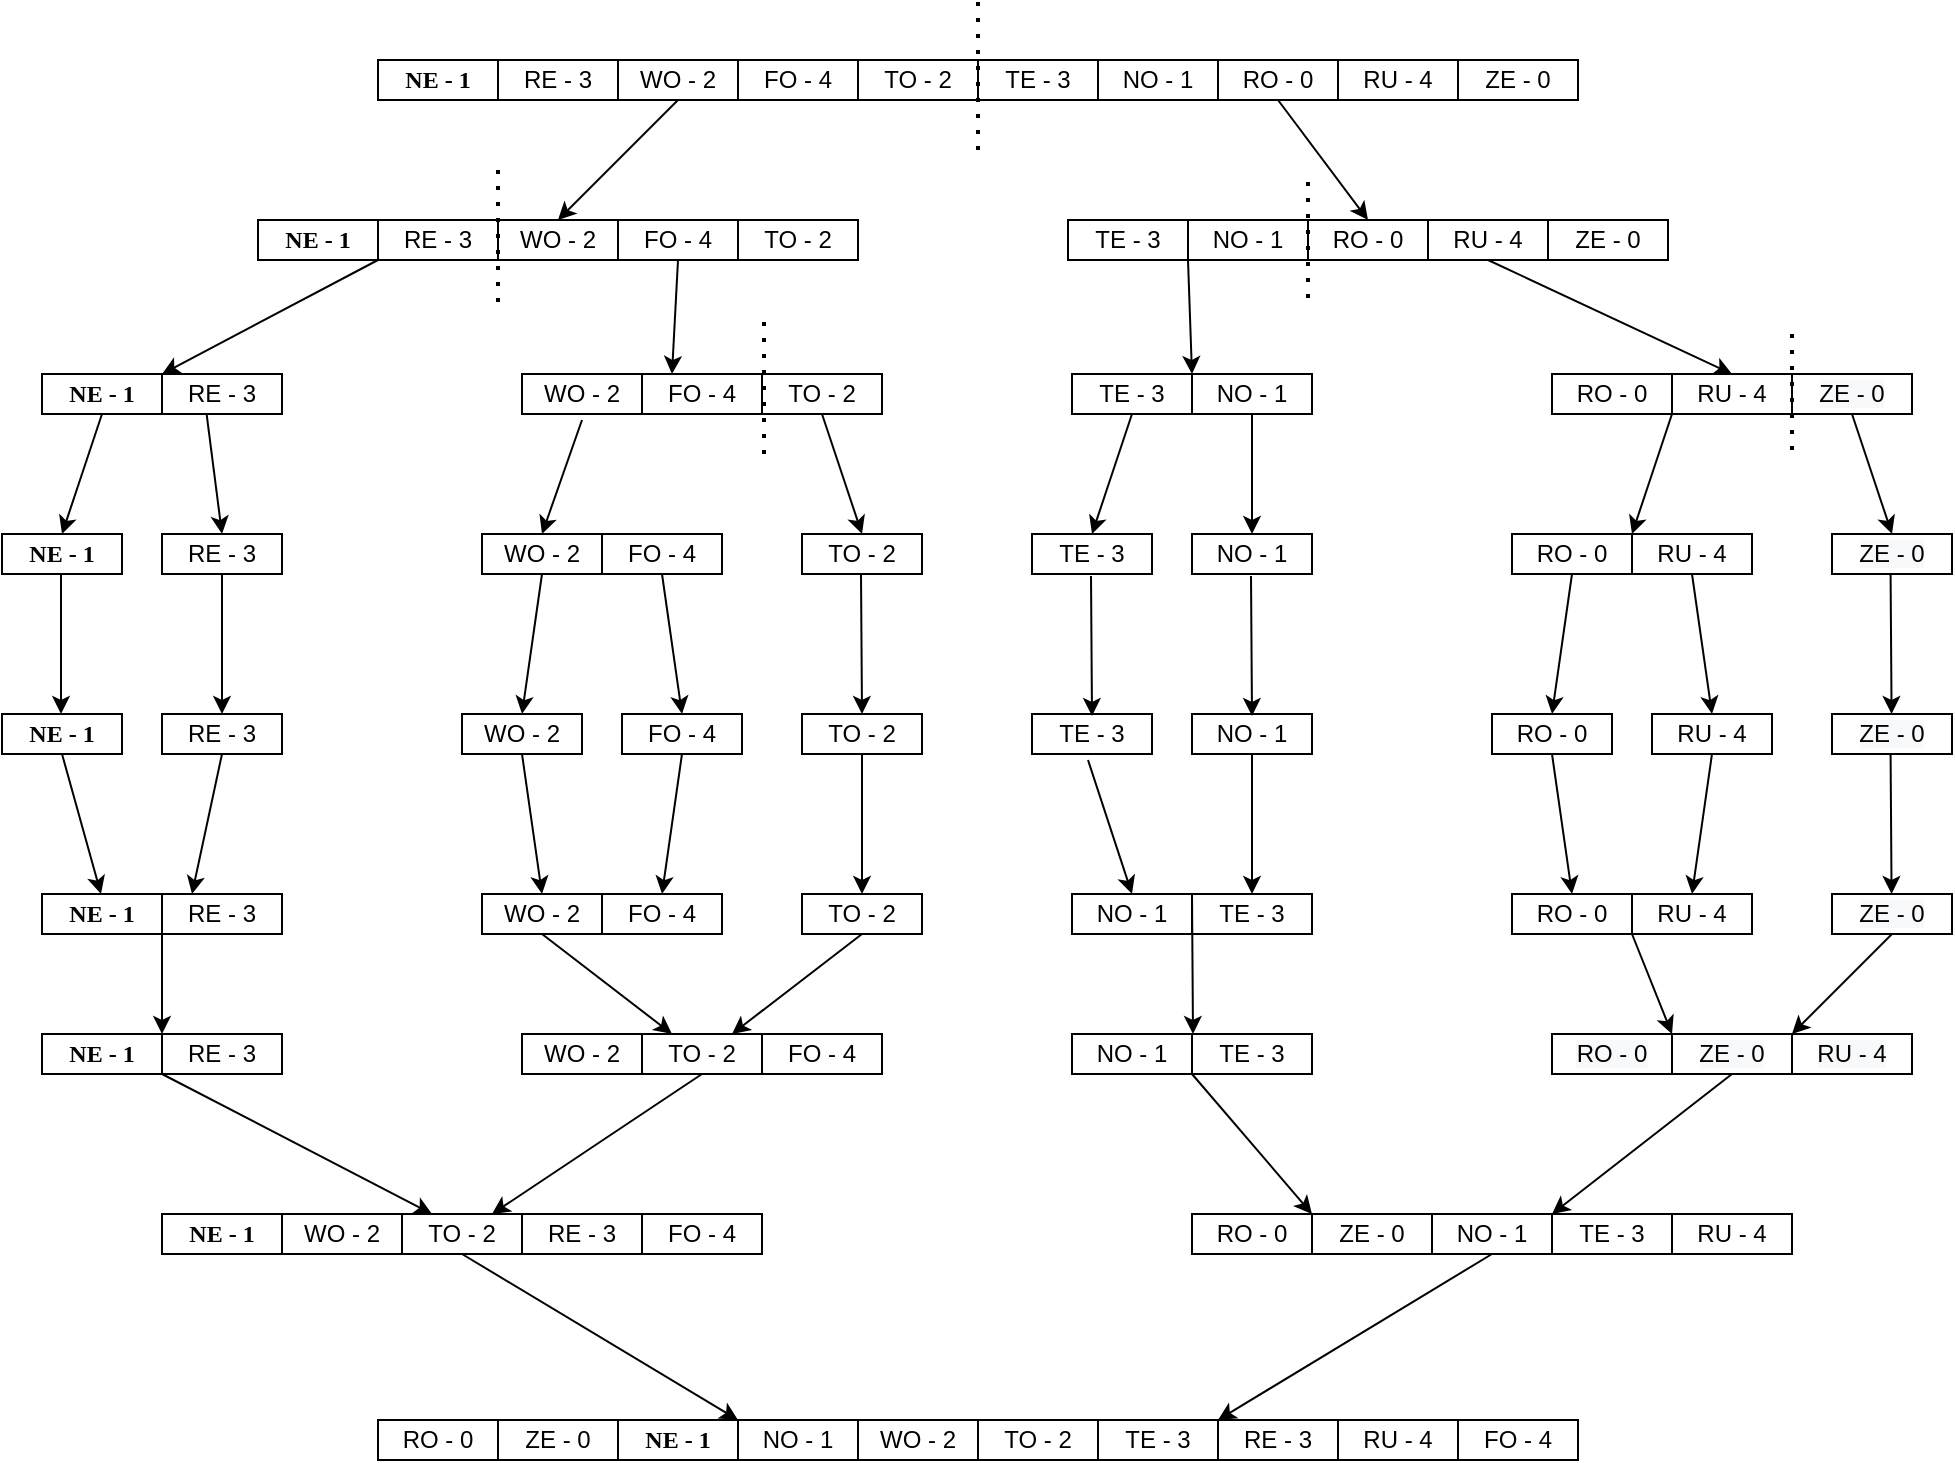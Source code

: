 <mxfile version="15.6.2" type="github">
  <diagram id="9npMrwIZEvCTG21rL2dB" name="Page-1">
    <mxGraphModel dx="1247" dy="2170" grid="1" gridSize="10" guides="1" tooltips="1" connect="1" arrows="1" fold="1" page="1" pageScale="1" pageWidth="1169" pageHeight="827" math="0" shadow="0">
      <root>
        <mxCell id="0" />
        <mxCell id="1" parent="0" />
        <mxCell id="jthS4XlL0CTIznY_nn8V-1" value="&lt;font face=&quot;Raleway&quot;&gt;&lt;b&gt;NE - 1&lt;/b&gt;&lt;/font&gt;" style="rounded=0;whiteSpace=wrap;html=1;" parent="1" vertex="1">
          <mxGeometry x="285" y="70" width="60" height="20" as="geometry" />
        </mxCell>
        <mxCell id="jthS4XlL0CTIznY_nn8V-20" value="RE - 3" style="rounded=0;whiteSpace=wrap;html=1;" parent="1" vertex="1">
          <mxGeometry x="345" y="70" width="60" height="20" as="geometry" />
        </mxCell>
        <mxCell id="jthS4XlL0CTIznY_nn8V-21" value="WO - 2" style="rounded=0;whiteSpace=wrap;html=1;" parent="1" vertex="1">
          <mxGeometry x="405" y="70" width="60" height="20" as="geometry" />
        </mxCell>
        <mxCell id="jthS4XlL0CTIznY_nn8V-22" value="FO - 4" style="rounded=0;whiteSpace=wrap;html=1;" parent="1" vertex="1">
          <mxGeometry x="465" y="70" width="60" height="20" as="geometry" />
        </mxCell>
        <mxCell id="jthS4XlL0CTIznY_nn8V-23" value="TO - 2" style="rounded=0;whiteSpace=wrap;html=1;" parent="1" vertex="1">
          <mxGeometry x="525" y="70" width="60" height="20" as="geometry" />
        </mxCell>
        <mxCell id="jthS4XlL0CTIznY_nn8V-24" value="TE - 3" style="rounded=0;whiteSpace=wrap;html=1;" parent="1" vertex="1">
          <mxGeometry x="585" y="70" width="60" height="20" as="geometry" />
        </mxCell>
        <mxCell id="jthS4XlL0CTIznY_nn8V-25" value="NO - 1" style="rounded=0;whiteSpace=wrap;html=1;" parent="1" vertex="1">
          <mxGeometry x="645" y="70" width="60" height="20" as="geometry" />
        </mxCell>
        <mxCell id="jthS4XlL0CTIznY_nn8V-26" value="RO - 0" style="rounded=0;whiteSpace=wrap;html=1;" parent="1" vertex="1">
          <mxGeometry x="705" y="70" width="60" height="20" as="geometry" />
        </mxCell>
        <mxCell id="jthS4XlL0CTIznY_nn8V-27" value="RU - 4" style="rounded=0;whiteSpace=wrap;html=1;" parent="1" vertex="1">
          <mxGeometry x="765" y="70" width="60" height="20" as="geometry" />
        </mxCell>
        <mxCell id="jthS4XlL0CTIznY_nn8V-28" value="ZE - 0" style="rounded=0;whiteSpace=wrap;html=1;" parent="1" vertex="1">
          <mxGeometry x="825" y="70" width="60" height="20" as="geometry" />
        </mxCell>
        <mxCell id="jthS4XlL0CTIznY_nn8V-32" value="&lt;b style=&quot;font-family: &amp;#34;raleway&amp;#34;&quot;&gt;NE - 1&lt;/b&gt;" style="rounded=0;whiteSpace=wrap;html=1;" parent="1" vertex="1">
          <mxGeometry x="225" y="150" width="60" height="20" as="geometry" />
        </mxCell>
        <mxCell id="jthS4XlL0CTIznY_nn8V-33" value="&lt;span&gt;RE - 3&lt;/span&gt;" style="rounded=0;whiteSpace=wrap;html=1;" parent="1" vertex="1">
          <mxGeometry x="285" y="150" width="60" height="20" as="geometry" />
        </mxCell>
        <mxCell id="jthS4XlL0CTIznY_nn8V-34" value="&lt;span&gt;WO - 2&lt;/span&gt;" style="rounded=0;whiteSpace=wrap;html=1;" parent="1" vertex="1">
          <mxGeometry x="345" y="150" width="60" height="20" as="geometry" />
        </mxCell>
        <mxCell id="jthS4XlL0CTIznY_nn8V-35" value="&lt;span&gt;FO - 4&lt;/span&gt;" style="rounded=0;whiteSpace=wrap;html=1;" parent="1" vertex="1">
          <mxGeometry x="405" y="150" width="60" height="20" as="geometry" />
        </mxCell>
        <mxCell id="jthS4XlL0CTIznY_nn8V-38" value="&lt;span&gt;TO - 2&lt;/span&gt;" style="rounded=0;whiteSpace=wrap;html=1;" parent="1" vertex="1">
          <mxGeometry x="465" y="150" width="60" height="20" as="geometry" />
        </mxCell>
        <mxCell id="jthS4XlL0CTIznY_nn8V-39" value="&lt;span&gt;TE - 3&lt;/span&gt;" style="rounded=0;whiteSpace=wrap;html=1;" parent="1" vertex="1">
          <mxGeometry x="630" y="150" width="60" height="20" as="geometry" />
        </mxCell>
        <mxCell id="jthS4XlL0CTIznY_nn8V-40" value="&lt;span&gt;NO - 1&lt;/span&gt;" style="rounded=0;whiteSpace=wrap;html=1;" parent="1" vertex="1">
          <mxGeometry x="690" y="150" width="60" height="20" as="geometry" />
        </mxCell>
        <mxCell id="jthS4XlL0CTIznY_nn8V-41" value="&lt;span&gt;RO - 0&lt;/span&gt;" style="rounded=0;whiteSpace=wrap;html=1;" parent="1" vertex="1">
          <mxGeometry x="750" y="150" width="60" height="20" as="geometry" />
        </mxCell>
        <mxCell id="jthS4XlL0CTIznY_nn8V-42" value="&lt;span&gt;RU - 4&lt;/span&gt;" style="rounded=0;whiteSpace=wrap;html=1;" parent="1" vertex="1">
          <mxGeometry x="810" y="150" width="60" height="20" as="geometry" />
        </mxCell>
        <mxCell id="jthS4XlL0CTIznY_nn8V-43" value="&lt;span&gt;ZE - 0&lt;/span&gt;" style="rounded=0;whiteSpace=wrap;html=1;" parent="1" vertex="1">
          <mxGeometry x="870" y="150" width="60" height="20" as="geometry" />
        </mxCell>
        <mxCell id="jthS4XlL0CTIznY_nn8V-44" value="&lt;b style=&quot;font-family: &amp;#34;raleway&amp;#34;&quot;&gt;NE - 1&lt;/b&gt;" style="rounded=0;whiteSpace=wrap;html=1;" parent="1" vertex="1">
          <mxGeometry x="117" y="227" width="60" height="20" as="geometry" />
        </mxCell>
        <mxCell id="jthS4XlL0CTIznY_nn8V-45" value="&lt;span&gt;RE - 3&lt;/span&gt;" style="rounded=0;whiteSpace=wrap;html=1;" parent="1" vertex="1">
          <mxGeometry x="177" y="227" width="60" height="20" as="geometry" />
        </mxCell>
        <mxCell id="jthS4XlL0CTIznY_nn8V-46" value="&lt;span&gt;WO - 2&lt;/span&gt;" style="rounded=0;whiteSpace=wrap;html=1;" parent="1" vertex="1">
          <mxGeometry x="357" y="227" width="60" height="20" as="geometry" />
        </mxCell>
        <mxCell id="jthS4XlL0CTIznY_nn8V-47" value="&lt;span&gt;FO - 4&lt;/span&gt;" style="rounded=0;whiteSpace=wrap;html=1;" parent="1" vertex="1">
          <mxGeometry x="417" y="227" width="60" height="20" as="geometry" />
        </mxCell>
        <mxCell id="jthS4XlL0CTIznY_nn8V-48" value="&lt;span&gt;TO - 2&lt;/span&gt;" style="rounded=0;whiteSpace=wrap;html=1;" parent="1" vertex="1">
          <mxGeometry x="477" y="227" width="60" height="20" as="geometry" />
        </mxCell>
        <mxCell id="jthS4XlL0CTIznY_nn8V-49" value="&lt;b style=&quot;font-family: &amp;#34;raleway&amp;#34;&quot;&gt;NE - 1&lt;/b&gt;" style="rounded=0;whiteSpace=wrap;html=1;" parent="1" vertex="1">
          <mxGeometry x="97" y="307" width="60" height="20" as="geometry" />
        </mxCell>
        <mxCell id="jthS4XlL0CTIznY_nn8V-50" value="&lt;span&gt;RE - 3&lt;/span&gt;" style="rounded=0;whiteSpace=wrap;html=1;" parent="1" vertex="1">
          <mxGeometry x="177" y="307" width="60" height="20" as="geometry" />
        </mxCell>
        <mxCell id="jthS4XlL0CTIznY_nn8V-51" value="&lt;span&gt;WO - 2&lt;/span&gt;" style="rounded=0;whiteSpace=wrap;html=1;" parent="1" vertex="1">
          <mxGeometry x="337" y="307" width="60" height="20" as="geometry" />
        </mxCell>
        <mxCell id="jthS4XlL0CTIznY_nn8V-52" value="&lt;span&gt;FO - 4&lt;/span&gt;" style="rounded=0;whiteSpace=wrap;html=1;" parent="1" vertex="1">
          <mxGeometry x="397" y="307" width="60" height="20" as="geometry" />
        </mxCell>
        <mxCell id="jthS4XlL0CTIznY_nn8V-53" value="&lt;span&gt;TO - 2&lt;/span&gt;" style="rounded=0;whiteSpace=wrap;html=1;" parent="1" vertex="1">
          <mxGeometry x="497" y="307" width="60" height="20" as="geometry" />
        </mxCell>
        <mxCell id="jthS4XlL0CTIznY_nn8V-56" value="&lt;b style=&quot;font-family: &amp;#34;raleway&amp;#34;&quot;&gt;NE - 1&lt;/b&gt;" style="rounded=0;whiteSpace=wrap;html=1;" parent="1" vertex="1">
          <mxGeometry x="97" y="397" width="60" height="20" as="geometry" />
        </mxCell>
        <mxCell id="jthS4XlL0CTIznY_nn8V-57" value="&lt;span&gt;RE - 3&lt;/span&gt;" style="rounded=0;whiteSpace=wrap;html=1;" parent="1" vertex="1">
          <mxGeometry x="177" y="397" width="60" height="20" as="geometry" />
        </mxCell>
        <mxCell id="jthS4XlL0CTIznY_nn8V-58" value="&lt;span&gt;WO - 2&lt;/span&gt;" style="rounded=0;whiteSpace=wrap;html=1;" parent="1" vertex="1">
          <mxGeometry x="327" y="397" width="60" height="20" as="geometry" />
        </mxCell>
        <mxCell id="jthS4XlL0CTIznY_nn8V-59" value="&lt;span&gt;FO - 4&lt;/span&gt;" style="rounded=0;whiteSpace=wrap;html=1;" parent="1" vertex="1">
          <mxGeometry x="407" y="397" width="60" height="20" as="geometry" />
        </mxCell>
        <mxCell id="jthS4XlL0CTIznY_nn8V-60" value="&lt;b style=&quot;font-family: &amp;#34;raleway&amp;#34;&quot;&gt;NE - 1&lt;/b&gt;" style="rounded=0;whiteSpace=wrap;html=1;" parent="1" vertex="1">
          <mxGeometry x="117" y="487" width="60" height="20" as="geometry" />
        </mxCell>
        <mxCell id="jthS4XlL0CTIznY_nn8V-61" value="&lt;span&gt;RE - 3&lt;/span&gt;" style="rounded=0;whiteSpace=wrap;html=1;" parent="1" vertex="1">
          <mxGeometry x="177" y="487" width="60" height="20" as="geometry" />
        </mxCell>
        <mxCell id="jthS4XlL0CTIznY_nn8V-62" value="&lt;span&gt;WO - 2&lt;/span&gt;" style="rounded=0;whiteSpace=wrap;html=1;" parent="1" vertex="1">
          <mxGeometry x="337" y="487" width="60" height="20" as="geometry" />
        </mxCell>
        <mxCell id="jthS4XlL0CTIznY_nn8V-63" value="&lt;span&gt;FO - 4&lt;/span&gt;" style="rounded=0;whiteSpace=wrap;html=1;" parent="1" vertex="1">
          <mxGeometry x="397" y="487" width="60" height="20" as="geometry" />
        </mxCell>
        <mxCell id="jthS4XlL0CTIznY_nn8V-64" value="&lt;span&gt;TO - 2&lt;/span&gt;" style="rounded=0;whiteSpace=wrap;html=1;" parent="1" vertex="1">
          <mxGeometry x="497" y="397" width="60" height="20" as="geometry" />
        </mxCell>
        <mxCell id="jthS4XlL0CTIznY_nn8V-65" value="&lt;span&gt;TO - 2&lt;/span&gt;" style="rounded=0;whiteSpace=wrap;html=1;" parent="1" vertex="1">
          <mxGeometry x="497" y="487" width="60" height="20" as="geometry" />
        </mxCell>
        <mxCell id="jthS4XlL0CTIznY_nn8V-66" value="&lt;span&gt;WO - 2&lt;/span&gt;" style="rounded=0;whiteSpace=wrap;html=1;" parent="1" vertex="1">
          <mxGeometry x="357" y="557" width="60" height="20" as="geometry" />
        </mxCell>
        <mxCell id="jthS4XlL0CTIznY_nn8V-67" value="&lt;span&gt;TO - 2&lt;/span&gt;" style="rounded=0;whiteSpace=wrap;html=1;" parent="1" vertex="1">
          <mxGeometry x="417" y="557" width="60" height="20" as="geometry" />
        </mxCell>
        <mxCell id="jthS4XlL0CTIznY_nn8V-68" value="&lt;span&gt;FO - 4&lt;/span&gt;" style="rounded=0;whiteSpace=wrap;html=1;" parent="1" vertex="1">
          <mxGeometry x="477" y="557" width="60" height="20" as="geometry" />
        </mxCell>
        <mxCell id="jthS4XlL0CTIznY_nn8V-69" value="&lt;b style=&quot;font-family: &amp;#34;raleway&amp;#34;&quot;&gt;NE - 1&lt;/b&gt;" style="rounded=0;whiteSpace=wrap;html=1;" parent="1" vertex="1">
          <mxGeometry x="117" y="557" width="60" height="20" as="geometry" />
        </mxCell>
        <mxCell id="jthS4XlL0CTIznY_nn8V-70" value="&lt;span&gt;RE - 3&lt;/span&gt;" style="rounded=0;whiteSpace=wrap;html=1;" parent="1" vertex="1">
          <mxGeometry x="177" y="557" width="60" height="20" as="geometry" />
        </mxCell>
        <mxCell id="jthS4XlL0CTIznY_nn8V-71" value="&lt;b style=&quot;font-family: &amp;#34;raleway&amp;#34;&quot;&gt;NE - 1&lt;/b&gt;" style="rounded=0;whiteSpace=wrap;html=1;" parent="1" vertex="1">
          <mxGeometry x="177" y="647" width="60" height="20" as="geometry" />
        </mxCell>
        <mxCell id="jthS4XlL0CTIznY_nn8V-72" value="&lt;span&gt;WO - 2&lt;/span&gt;" style="rounded=0;whiteSpace=wrap;html=1;" parent="1" vertex="1">
          <mxGeometry x="237" y="647" width="60" height="20" as="geometry" />
        </mxCell>
        <mxCell id="jthS4XlL0CTIznY_nn8V-73" value="&lt;span&gt;TO - 2&lt;/span&gt;" style="rounded=0;whiteSpace=wrap;html=1;" parent="1" vertex="1">
          <mxGeometry x="297" y="647" width="60" height="20" as="geometry" />
        </mxCell>
        <mxCell id="jthS4XlL0CTIznY_nn8V-74" value="&lt;span&gt;RE - 3&lt;/span&gt;" style="rounded=0;whiteSpace=wrap;html=1;" parent="1" vertex="1">
          <mxGeometry x="357" y="647" width="60" height="20" as="geometry" />
        </mxCell>
        <mxCell id="jthS4XlL0CTIznY_nn8V-75" value="&lt;span&gt;FO - 4&lt;/span&gt;" style="rounded=0;whiteSpace=wrap;html=1;" parent="1" vertex="1">
          <mxGeometry x="417" y="647" width="60" height="20" as="geometry" />
        </mxCell>
        <mxCell id="jthS4XlL0CTIznY_nn8V-101" value="&lt;span style=&quot;font-family: &amp;#34;helvetica&amp;#34;&quot;&gt;RO - 0&lt;/span&gt;" style="rounded=0;whiteSpace=wrap;html=1;" parent="1" vertex="1">
          <mxGeometry x="285" y="750" width="60" height="20" as="geometry" />
        </mxCell>
        <mxCell id="jthS4XlL0CTIznY_nn8V-102" value="&lt;span style=&quot;font-family: &amp;#34;helvetica&amp;#34;&quot;&gt;ZE - 0&lt;/span&gt;" style="rounded=0;whiteSpace=wrap;html=1;" parent="1" vertex="1">
          <mxGeometry x="345" y="750" width="60" height="20" as="geometry" />
        </mxCell>
        <mxCell id="jthS4XlL0CTIznY_nn8V-103" value="&lt;b style=&quot;font-family: &amp;#34;raleway&amp;#34;&quot;&gt;NE - 1&lt;/b&gt;" style="rounded=0;whiteSpace=wrap;html=1;" parent="1" vertex="1">
          <mxGeometry x="405" y="750" width="60" height="20" as="geometry" />
        </mxCell>
        <mxCell id="jthS4XlL0CTIznY_nn8V-104" value="&lt;span&gt;NO - 1&lt;/span&gt;" style="rounded=0;whiteSpace=wrap;html=1;" parent="1" vertex="1">
          <mxGeometry x="465" y="750" width="60" height="20" as="geometry" />
        </mxCell>
        <mxCell id="jthS4XlL0CTIznY_nn8V-105" value="&lt;span&gt;WO - 2&lt;/span&gt;" style="rounded=0;whiteSpace=wrap;html=1;" parent="1" vertex="1">
          <mxGeometry x="525" y="750" width="60" height="20" as="geometry" />
        </mxCell>
        <mxCell id="jthS4XlL0CTIznY_nn8V-106" value="&lt;span&gt;TO - 2&lt;/span&gt;" style="rounded=0;whiteSpace=wrap;html=1;" parent="1" vertex="1">
          <mxGeometry x="585" y="750" width="60" height="20" as="geometry" />
        </mxCell>
        <mxCell id="jthS4XlL0CTIznY_nn8V-107" value="&lt;span&gt;TE - 3&lt;/span&gt;" style="rounded=0;whiteSpace=wrap;html=1;" parent="1" vertex="1">
          <mxGeometry x="645" y="750" width="60" height="20" as="geometry" />
        </mxCell>
        <mxCell id="jthS4XlL0CTIznY_nn8V-108" value="&lt;span&gt;RE - 3&lt;/span&gt;" style="rounded=0;whiteSpace=wrap;html=1;" parent="1" vertex="1">
          <mxGeometry x="705" y="750" width="60" height="20" as="geometry" />
        </mxCell>
        <mxCell id="jthS4XlL0CTIznY_nn8V-109" value="&lt;span style=&quot;font-family: &amp;#34;helvetica&amp;#34;&quot;&gt;RU - 4&lt;/span&gt;" style="rounded=0;whiteSpace=wrap;html=1;" parent="1" vertex="1">
          <mxGeometry x="765" y="750" width="60" height="20" as="geometry" />
        </mxCell>
        <mxCell id="jthS4XlL0CTIznY_nn8V-110" value="&lt;span&gt;FO - 4&lt;/span&gt;" style="rounded=0;whiteSpace=wrap;html=1;" parent="1" vertex="1">
          <mxGeometry x="825" y="750" width="60" height="20" as="geometry" />
        </mxCell>
        <mxCell id="jthS4XlL0CTIznY_nn8V-121" value="&lt;span&gt;TE - 3&lt;/span&gt;" style="rounded=0;whiteSpace=wrap;html=1;" parent="1" vertex="1">
          <mxGeometry x="632" y="227" width="60" height="20" as="geometry" />
        </mxCell>
        <mxCell id="jthS4XlL0CTIznY_nn8V-122" value="&lt;span&gt;NO - 1&lt;/span&gt;" style="rounded=0;whiteSpace=wrap;html=1;" parent="1" vertex="1">
          <mxGeometry x="692" y="227" width="60" height="20" as="geometry" />
        </mxCell>
        <mxCell id="jthS4XlL0CTIznY_nn8V-123" value="&lt;span&gt;RO - 0&lt;/span&gt;" style="rounded=0;whiteSpace=wrap;html=1;" parent="1" vertex="1">
          <mxGeometry x="872" y="227" width="60" height="20" as="geometry" />
        </mxCell>
        <mxCell id="jthS4XlL0CTIznY_nn8V-124" value="&lt;span&gt;RU - 4&lt;/span&gt;" style="rounded=0;whiteSpace=wrap;html=1;" parent="1" vertex="1">
          <mxGeometry x="932" y="227" width="60" height="20" as="geometry" />
        </mxCell>
        <mxCell id="jthS4XlL0CTIznY_nn8V-125" value="&#xa;&#xa;&lt;span style=&quot;color: rgb(0, 0, 0); font-family: helvetica; font-size: 12px; font-style: normal; font-weight: 400; letter-spacing: normal; text-align: center; text-indent: 0px; text-transform: none; word-spacing: 0px; background-color: rgb(248, 249, 250); display: inline; float: none;&quot;&gt;ZE - 0&lt;/span&gt;&#xa;&#xa;" style="rounded=0;whiteSpace=wrap;html=1;" parent="1" vertex="1">
          <mxGeometry x="992" y="227" width="60" height="20" as="geometry" />
        </mxCell>
        <mxCell id="jthS4XlL0CTIznY_nn8V-126" value="&lt;span&gt;TE - 3&lt;/span&gt;" style="rounded=0;whiteSpace=wrap;html=1;" parent="1" vertex="1">
          <mxGeometry x="612" y="307" width="60" height="20" as="geometry" />
        </mxCell>
        <mxCell id="jthS4XlL0CTIznY_nn8V-127" value="&lt;span&gt;NO - 1&lt;/span&gt;" style="rounded=0;whiteSpace=wrap;html=1;" parent="1" vertex="1">
          <mxGeometry x="692" y="307" width="60" height="20" as="geometry" />
        </mxCell>
        <mxCell id="jthS4XlL0CTIznY_nn8V-128" value="&lt;span&gt;RO - 0&lt;/span&gt;" style="rounded=0;whiteSpace=wrap;html=1;" parent="1" vertex="1">
          <mxGeometry x="852" y="307" width="60" height="20" as="geometry" />
        </mxCell>
        <mxCell id="jthS4XlL0CTIznY_nn8V-129" value="&lt;span&gt;RU - 4&lt;/span&gt;" style="rounded=0;whiteSpace=wrap;html=1;" parent="1" vertex="1">
          <mxGeometry x="912" y="307" width="60" height="20" as="geometry" />
        </mxCell>
        <mxCell id="jthS4XlL0CTIznY_nn8V-130" value="&#xa;&#xa;&lt;span style=&quot;color: rgb(0, 0, 0); font-family: helvetica; font-size: 12px; font-style: normal; font-weight: 400; letter-spacing: normal; text-align: center; text-indent: 0px; text-transform: none; word-spacing: 0px; background-color: rgb(248, 249, 250); display: inline; float: none;&quot;&gt;ZE - 0&lt;/span&gt;&#xa;&#xa;" style="rounded=0;whiteSpace=wrap;html=1;" parent="1" vertex="1">
          <mxGeometry x="1012" y="307" width="60" height="20" as="geometry" />
        </mxCell>
        <mxCell id="jthS4XlL0CTIznY_nn8V-131" value="&lt;span&gt;TE - 3&lt;/span&gt;" style="rounded=0;whiteSpace=wrap;html=1;" parent="1" vertex="1">
          <mxGeometry x="612" y="397" width="60" height="20" as="geometry" />
        </mxCell>
        <mxCell id="jthS4XlL0CTIznY_nn8V-132" value="&lt;span&gt;NO - 1&lt;/span&gt;" style="rounded=0;whiteSpace=wrap;html=1;" parent="1" vertex="1">
          <mxGeometry x="692" y="397" width="60" height="20" as="geometry" />
        </mxCell>
        <mxCell id="jthS4XlL0CTIznY_nn8V-133" value="&lt;span&gt;RO - 0&lt;/span&gt;" style="rounded=0;whiteSpace=wrap;html=1;" parent="1" vertex="1">
          <mxGeometry x="842" y="397" width="60" height="20" as="geometry" />
        </mxCell>
        <mxCell id="jthS4XlL0CTIznY_nn8V-134" value="&lt;span&gt;RU - 4&lt;/span&gt;" style="rounded=0;whiteSpace=wrap;html=1;" parent="1" vertex="1">
          <mxGeometry x="922" y="397" width="60" height="20" as="geometry" />
        </mxCell>
        <mxCell id="jthS4XlL0CTIznY_nn8V-135" value="&lt;span&gt;NO - 1&lt;/span&gt;" style="rounded=0;whiteSpace=wrap;html=1;" parent="1" vertex="1">
          <mxGeometry x="632" y="487" width="60" height="20" as="geometry" />
        </mxCell>
        <mxCell id="jthS4XlL0CTIznY_nn8V-136" value="&lt;span&gt;TE - 3&lt;/span&gt;" style="rounded=0;whiteSpace=wrap;html=1;" parent="1" vertex="1">
          <mxGeometry x="692" y="487" width="60" height="20" as="geometry" />
        </mxCell>
        <mxCell id="jthS4XlL0CTIznY_nn8V-137" value="&lt;span&gt;RO - 0&lt;/span&gt;" style="rounded=0;whiteSpace=wrap;html=1;" parent="1" vertex="1">
          <mxGeometry x="852" y="487" width="60" height="20" as="geometry" />
        </mxCell>
        <mxCell id="jthS4XlL0CTIznY_nn8V-138" value="&lt;span&gt;RU - 4&lt;/span&gt;" style="rounded=0;whiteSpace=wrap;html=1;" parent="1" vertex="1">
          <mxGeometry x="912" y="487" width="60" height="20" as="geometry" />
        </mxCell>
        <mxCell id="jthS4XlL0CTIznY_nn8V-139" value="&#xa;&#xa;&lt;span style=&quot;color: rgb(0, 0, 0); font-family: helvetica; font-size: 12px; font-style: normal; font-weight: 400; letter-spacing: normal; text-align: center; text-indent: 0px; text-transform: none; word-spacing: 0px; background-color: rgb(248, 249, 250); display: inline; float: none;&quot;&gt;ZE - 0&lt;/span&gt;&#xa;&#xa;" style="rounded=0;whiteSpace=wrap;html=1;" parent="1" vertex="1">
          <mxGeometry x="1012" y="397" width="60" height="20" as="geometry" />
        </mxCell>
        <mxCell id="jthS4XlL0CTIznY_nn8V-140" value="&#xa;&#xa;&lt;span style=&quot;color: rgb(0, 0, 0); font-family: helvetica; font-size: 12px; font-style: normal; font-weight: 400; letter-spacing: normal; text-align: center; text-indent: 0px; text-transform: none; word-spacing: 0px; background-color: rgb(248, 249, 250); display: inline; float: none;&quot;&gt;ZE - 0&lt;/span&gt;&#xa;&#xa;" style="rounded=0;whiteSpace=wrap;html=1;" parent="1" vertex="1">
          <mxGeometry x="1012" y="487" width="60" height="20" as="geometry" />
        </mxCell>
        <mxCell id="jthS4XlL0CTIznY_nn8V-141" value="&#xa;&#xa;&lt;span style=&quot;color: rgb(0, 0, 0); font-family: helvetica; font-size: 12px; font-style: normal; font-weight: 400; letter-spacing: normal; text-align: center; text-indent: 0px; text-transform: none; word-spacing: 0px; background-color: rgb(248, 249, 250); display: inline; float: none;&quot;&gt;RO - 0&lt;/span&gt;&#xa;&#xa;" style="rounded=0;whiteSpace=wrap;html=1;" parent="1" vertex="1">
          <mxGeometry x="872" y="557" width="60" height="20" as="geometry" />
        </mxCell>
        <mxCell id="jthS4XlL0CTIznY_nn8V-142" value="&#xa;&#xa;&lt;span style=&quot;color: rgb(0, 0, 0); font-family: helvetica; font-size: 12px; font-style: normal; font-weight: 400; letter-spacing: normal; text-align: center; text-indent: 0px; text-transform: none; word-spacing: 0px; background-color: rgb(248, 249, 250); display: inline; float: none;&quot;&gt;ZE - 0&lt;/span&gt;&#xa;&#xa;" style="rounded=0;whiteSpace=wrap;html=1;" parent="1" vertex="1">
          <mxGeometry x="932" y="557" width="60" height="20" as="geometry" />
        </mxCell>
        <mxCell id="jthS4XlL0CTIznY_nn8V-143" value="&#xa;&#xa;&lt;span style=&quot;color: rgb(0, 0, 0); font-family: helvetica; font-size: 12px; font-style: normal; font-weight: 400; letter-spacing: normal; text-align: center; text-indent: 0px; text-transform: none; word-spacing: 0px; background-color: rgb(248, 249, 250); display: inline; float: none;&quot;&gt;RU - 4&lt;/span&gt;&#xa;&#xa;" style="rounded=0;whiteSpace=wrap;html=1;" parent="1" vertex="1">
          <mxGeometry x="992" y="557" width="60" height="20" as="geometry" />
        </mxCell>
        <mxCell id="jthS4XlL0CTIznY_nn8V-144" value="&lt;span&gt;NO - 1&lt;/span&gt;" style="rounded=0;whiteSpace=wrap;html=1;" parent="1" vertex="1">
          <mxGeometry x="632" y="557" width="60" height="20" as="geometry" />
        </mxCell>
        <mxCell id="jthS4XlL0CTIznY_nn8V-145" value="&lt;span&gt;TE - 3&lt;/span&gt;" style="rounded=0;whiteSpace=wrap;html=1;" parent="1" vertex="1">
          <mxGeometry x="692" y="557" width="60" height="20" as="geometry" />
        </mxCell>
        <mxCell id="jthS4XlL0CTIznY_nn8V-146" value="&lt;span style=&quot;font-family: &amp;#34;helvetica&amp;#34;&quot;&gt;RO - 0&lt;/span&gt;" style="rounded=0;whiteSpace=wrap;html=1;" parent="1" vertex="1">
          <mxGeometry x="692" y="647" width="60" height="20" as="geometry" />
        </mxCell>
        <mxCell id="jthS4XlL0CTIznY_nn8V-147" value="&lt;span style=&quot;font-family: &amp;#34;helvetica&amp;#34;&quot;&gt;ZE - 0&lt;/span&gt;" style="rounded=0;whiteSpace=wrap;html=1;" parent="1" vertex="1">
          <mxGeometry x="752" y="647" width="60" height="20" as="geometry" />
        </mxCell>
        <mxCell id="jthS4XlL0CTIznY_nn8V-148" value="&lt;span&gt;NO - 1&lt;/span&gt;" style="rounded=0;whiteSpace=wrap;html=1;" parent="1" vertex="1">
          <mxGeometry x="812" y="647" width="60" height="20" as="geometry" />
        </mxCell>
        <mxCell id="jthS4XlL0CTIznY_nn8V-149" value="&lt;span&gt;TE - 3&lt;/span&gt;" style="rounded=0;whiteSpace=wrap;html=1;" parent="1" vertex="1">
          <mxGeometry x="872" y="647" width="60" height="20" as="geometry" />
        </mxCell>
        <mxCell id="jthS4XlL0CTIznY_nn8V-150" value="&lt;span style=&quot;font-family: &amp;#34;helvetica&amp;#34;&quot;&gt;RU - 4&lt;/span&gt;" style="rounded=0;whiteSpace=wrap;html=1;" parent="1" vertex="1">
          <mxGeometry x="932" y="647" width="60" height="20" as="geometry" />
        </mxCell>
        <mxCell id="jthS4XlL0CTIznY_nn8V-153" value="" style="endArrow=classic;html=1;exitX=0.5;exitY=1;exitDx=0;exitDy=0;entryX=0.5;entryY=0;entryDx=0;entryDy=0;" parent="1" source="jthS4XlL0CTIznY_nn8V-64" edge="1" target="jthS4XlL0CTIznY_nn8V-65">
          <mxGeometry width="50" height="50" relative="1" as="geometry">
            <mxPoint x="510" y="440" as="sourcePoint" />
            <mxPoint x="527" y="480" as="targetPoint" />
          </mxGeometry>
        </mxCell>
        <mxCell id="jthS4XlL0CTIznY_nn8V-156" value="" style="endArrow=classic;html=1;exitX=0.5;exitY=1;exitDx=0;exitDy=0;entryX=0.5;entryY=0;entryDx=0;entryDy=0;" parent="1" edge="1" target="jthS4XlL0CTIznY_nn8V-64">
          <mxGeometry width="50" height="50" relative="1" as="geometry">
            <mxPoint x="526.5" y="327" as="sourcePoint" />
            <mxPoint x="526.5" y="390" as="targetPoint" />
          </mxGeometry>
        </mxCell>
        <mxCell id="on85RgWueq4QIF6lN6mk-1" value="" style="endArrow=classic;html=1;rounded=0;exitX=0.5;exitY=1;exitDx=0;exitDy=0;entryX=0.5;entryY=0;entryDx=0;entryDy=0;" edge="1" parent="1" source="jthS4XlL0CTIznY_nn8V-48" target="jthS4XlL0CTIznY_nn8V-53">
          <mxGeometry width="50" height="50" relative="1" as="geometry">
            <mxPoint x="380" y="440" as="sourcePoint" />
            <mxPoint x="430" y="390" as="targetPoint" />
          </mxGeometry>
        </mxCell>
        <mxCell id="on85RgWueq4QIF6lN6mk-2" value="" style="endArrow=classic;html=1;rounded=0;exitX=0.5;exitY=1;exitDx=0;exitDy=0;entryX=0.75;entryY=0;entryDx=0;entryDy=0;" edge="1" parent="1" source="jthS4XlL0CTIznY_nn8V-65" target="jthS4XlL0CTIznY_nn8V-67">
          <mxGeometry width="50" height="50" relative="1" as="geometry">
            <mxPoint x="380" y="440" as="sourcePoint" />
            <mxPoint x="470" y="550" as="targetPoint" />
          </mxGeometry>
        </mxCell>
        <mxCell id="on85RgWueq4QIF6lN6mk-3" value="" style="endArrow=classic;html=1;rounded=0;exitX=0.5;exitY=1;exitDx=0;exitDy=0;entryX=0.75;entryY=0;entryDx=0;entryDy=0;" edge="1" parent="1" source="jthS4XlL0CTIznY_nn8V-67" target="jthS4XlL0CTIznY_nn8V-73">
          <mxGeometry width="50" height="50" relative="1" as="geometry">
            <mxPoint x="380" y="440" as="sourcePoint" />
            <mxPoint x="430" y="390" as="targetPoint" />
          </mxGeometry>
        </mxCell>
        <mxCell id="on85RgWueq4QIF6lN6mk-5" value="" style="endArrow=classic;html=1;rounded=0;entryX=0.5;entryY=0;entryDx=0;entryDy=0;" edge="1" parent="1" target="jthS4XlL0CTIznY_nn8V-51">
          <mxGeometry width="50" height="50" relative="1" as="geometry">
            <mxPoint x="387" y="250" as="sourcePoint" />
            <mxPoint x="380" y="320" as="targetPoint" />
          </mxGeometry>
        </mxCell>
        <mxCell id="on85RgWueq4QIF6lN6mk-6" value="" style="endArrow=none;dashed=1;html=1;dashPattern=1 3;strokeWidth=2;rounded=0;" edge="1" parent="1">
          <mxGeometry width="50" height="50" relative="1" as="geometry">
            <mxPoint x="478" y="201" as="sourcePoint" />
            <mxPoint x="478" y="271" as="targetPoint" />
          </mxGeometry>
        </mxCell>
        <mxCell id="on85RgWueq4QIF6lN6mk-7" value="" style="endArrow=classic;html=1;rounded=0;exitX=0.5;exitY=1;exitDx=0;exitDy=0;entryX=0.5;entryY=0;entryDx=0;entryDy=0;" edge="1" parent="1" source="jthS4XlL0CTIznY_nn8V-51" target="jthS4XlL0CTIznY_nn8V-58">
          <mxGeometry width="50" height="50" relative="1" as="geometry">
            <mxPoint x="330" y="430" as="sourcePoint" />
            <mxPoint x="380" y="380" as="targetPoint" />
          </mxGeometry>
        </mxCell>
        <mxCell id="on85RgWueq4QIF6lN6mk-8" value="" style="endArrow=classic;html=1;rounded=0;exitX=0.5;exitY=1;exitDx=0;exitDy=0;entryX=0.5;entryY=0;entryDx=0;entryDy=0;" edge="1" parent="1" source="jthS4XlL0CTIznY_nn8V-52" target="jthS4XlL0CTIznY_nn8V-59">
          <mxGeometry width="50" height="50" relative="1" as="geometry">
            <mxPoint x="330" y="430" as="sourcePoint" />
            <mxPoint x="380" y="380" as="targetPoint" />
          </mxGeometry>
        </mxCell>
        <mxCell id="on85RgWueq4QIF6lN6mk-9" value="" style="endArrow=classic;html=1;rounded=0;exitX=0.5;exitY=1;exitDx=0;exitDy=0;entryX=0.5;entryY=0;entryDx=0;entryDy=0;" edge="1" parent="1" source="jthS4XlL0CTIznY_nn8V-58" target="jthS4XlL0CTIznY_nn8V-62">
          <mxGeometry width="50" height="50" relative="1" as="geometry">
            <mxPoint x="330" y="430" as="sourcePoint" />
            <mxPoint x="380" y="380" as="targetPoint" />
          </mxGeometry>
        </mxCell>
        <mxCell id="on85RgWueq4QIF6lN6mk-10" value="" style="endArrow=classic;html=1;rounded=0;exitX=0.5;exitY=1;exitDx=0;exitDy=0;entryX=0.5;entryY=0;entryDx=0;entryDy=0;" edge="1" parent="1" source="jthS4XlL0CTIznY_nn8V-59" target="jthS4XlL0CTIznY_nn8V-63">
          <mxGeometry width="50" height="50" relative="1" as="geometry">
            <mxPoint x="330" y="430" as="sourcePoint" />
            <mxPoint x="380" y="380" as="targetPoint" />
          </mxGeometry>
        </mxCell>
        <mxCell id="on85RgWueq4QIF6lN6mk-11" value="" style="endArrow=classic;html=1;rounded=0;exitX=0.5;exitY=1;exitDx=0;exitDy=0;entryX=0.25;entryY=0;entryDx=0;entryDy=0;" edge="1" parent="1" source="jthS4XlL0CTIznY_nn8V-62" target="jthS4XlL0CTIznY_nn8V-67">
          <mxGeometry width="50" height="50" relative="1" as="geometry">
            <mxPoint x="330" y="530" as="sourcePoint" />
            <mxPoint x="380" y="480" as="targetPoint" />
          </mxGeometry>
        </mxCell>
        <mxCell id="on85RgWueq4QIF6lN6mk-12" value="" style="endArrow=classic;html=1;rounded=0;entryX=0.5;entryY=0;entryDx=0;entryDy=0;exitX=0.5;exitY=1;exitDx=0;exitDy=0;" edge="1" parent="1" source="jthS4XlL0CTIznY_nn8V-44" target="jthS4XlL0CTIznY_nn8V-49">
          <mxGeometry width="50" height="50" relative="1" as="geometry">
            <mxPoint x="190" y="400" as="sourcePoint" />
            <mxPoint x="240" y="350" as="targetPoint" />
          </mxGeometry>
        </mxCell>
        <mxCell id="on85RgWueq4QIF6lN6mk-13" value="" style="endArrow=classic;html=1;rounded=0;entryX=0.5;entryY=0;entryDx=0;entryDy=0;exitX=0.371;exitY=0.987;exitDx=0;exitDy=0;exitPerimeter=0;" edge="1" parent="1" source="jthS4XlL0CTIznY_nn8V-45" target="jthS4XlL0CTIznY_nn8V-50">
          <mxGeometry width="50" height="50" relative="1" as="geometry">
            <mxPoint x="210" y="250" as="sourcePoint" />
            <mxPoint x="127" y="307" as="targetPoint" />
          </mxGeometry>
        </mxCell>
        <mxCell id="on85RgWueq4QIF6lN6mk-15" value="" style="endArrow=classic;html=1;rounded=0;exitX=0.5;exitY=1;exitDx=0;exitDy=0;entryX=0.5;entryY=0;entryDx=0;entryDy=0;" edge="1" parent="1" source="jthS4XlL0CTIznY_nn8V-50" target="jthS4XlL0CTIznY_nn8V-57">
          <mxGeometry width="50" height="50" relative="1" as="geometry">
            <mxPoint x="190" y="400" as="sourcePoint" />
            <mxPoint x="240" y="350" as="targetPoint" />
          </mxGeometry>
        </mxCell>
        <mxCell id="on85RgWueq4QIF6lN6mk-16" value="" style="endArrow=classic;html=1;rounded=0;exitX=0.5;exitY=1;exitDx=0;exitDy=0;entryX=0.5;entryY=0;entryDx=0;entryDy=0;" edge="1" parent="1">
          <mxGeometry width="50" height="50" relative="1" as="geometry">
            <mxPoint x="126.5" y="327" as="sourcePoint" />
            <mxPoint x="126.5" y="397" as="targetPoint" />
          </mxGeometry>
        </mxCell>
        <mxCell id="on85RgWueq4QIF6lN6mk-17" value="" style="endArrow=classic;html=1;rounded=0;exitX=0.5;exitY=1;exitDx=0;exitDy=0;entryX=0.5;entryY=0;entryDx=0;entryDy=0;" edge="1" parent="1" source="jthS4XlL0CTIznY_nn8V-56">
          <mxGeometry width="50" height="50" relative="1" as="geometry">
            <mxPoint x="146.5" y="417" as="sourcePoint" />
            <mxPoint x="146.5" y="487" as="targetPoint" />
          </mxGeometry>
        </mxCell>
        <mxCell id="on85RgWueq4QIF6lN6mk-18" value="" style="endArrow=classic;html=1;rounded=0;exitX=0.5;exitY=1;exitDx=0;exitDy=0;entryX=0.25;entryY=0;entryDx=0;entryDy=0;" edge="1" parent="1" source="jthS4XlL0CTIznY_nn8V-57" target="jthS4XlL0CTIznY_nn8V-61">
          <mxGeometry width="50" height="50" relative="1" as="geometry">
            <mxPoint x="237" y="357" as="sourcePoint" />
            <mxPoint x="237" y="427" as="targetPoint" />
          </mxGeometry>
        </mxCell>
        <mxCell id="on85RgWueq4QIF6lN6mk-19" value="" style="endArrow=classic;html=1;rounded=0;exitX=1;exitY=1;exitDx=0;exitDy=0;entryX=0;entryY=0;entryDx=0;entryDy=0;" edge="1" parent="1" source="jthS4XlL0CTIznY_nn8V-60" target="jthS4XlL0CTIznY_nn8V-70">
          <mxGeometry width="50" height="50" relative="1" as="geometry">
            <mxPoint x="190" y="400" as="sourcePoint" />
            <mxPoint x="240" y="350" as="targetPoint" />
          </mxGeometry>
        </mxCell>
        <mxCell id="on85RgWueq4QIF6lN6mk-20" value="" style="endArrow=classic;html=1;rounded=0;exitX=0;exitY=1;exitDx=0;exitDy=0;entryX=0.25;entryY=0;entryDx=0;entryDy=0;" edge="1" parent="1" source="jthS4XlL0CTIznY_nn8V-70" target="jthS4XlL0CTIznY_nn8V-73">
          <mxGeometry width="50" height="50" relative="1" as="geometry">
            <mxPoint x="247" y="367" as="sourcePoint" />
            <mxPoint x="247" y="437" as="targetPoint" />
          </mxGeometry>
        </mxCell>
        <mxCell id="on85RgWueq4QIF6lN6mk-21" value="" style="endArrow=none;dashed=1;html=1;dashPattern=1 3;strokeWidth=2;rounded=0;" edge="1" parent="1">
          <mxGeometry width="50" height="50" relative="1" as="geometry">
            <mxPoint x="345" y="125" as="sourcePoint" />
            <mxPoint x="345" y="195" as="targetPoint" />
          </mxGeometry>
        </mxCell>
        <mxCell id="on85RgWueq4QIF6lN6mk-22" value="" style="endArrow=classic;html=1;rounded=0;entryX=0;entryY=0;entryDx=0;entryDy=0;exitX=1;exitY=1;exitDx=0;exitDy=0;" edge="1" parent="1" source="jthS4XlL0CTIznY_nn8V-32" target="jthS4XlL0CTIznY_nn8V-45">
          <mxGeometry width="50" height="50" relative="1" as="geometry">
            <mxPoint x="242" y="220" as="sourcePoint" />
            <mxPoint x="292" y="170" as="targetPoint" />
          </mxGeometry>
        </mxCell>
        <mxCell id="on85RgWueq4QIF6lN6mk-23" value="" style="endArrow=classic;html=1;rounded=0;entryX=0.25;entryY=0;entryDx=0;entryDy=0;exitX=0.5;exitY=1;exitDx=0;exitDy=0;" edge="1" parent="1" source="jthS4XlL0CTIznY_nn8V-35" target="jthS4XlL0CTIznY_nn8V-47">
          <mxGeometry width="50" height="50" relative="1" as="geometry">
            <mxPoint x="330" y="270" as="sourcePoint" />
            <mxPoint x="380" y="220" as="targetPoint" />
          </mxGeometry>
        </mxCell>
        <mxCell id="on85RgWueq4QIF6lN6mk-24" value="" style="endArrow=classic;html=1;rounded=0;exitX=0.5;exitY=1;exitDx=0;exitDy=0;entryX=0.5;entryY=0;entryDx=0;entryDy=0;" edge="1" parent="1" source="jthS4XlL0CTIznY_nn8V-21" target="jthS4XlL0CTIznY_nn8V-34">
          <mxGeometry width="50" height="50" relative="1" as="geometry">
            <mxPoint x="390" y="110" as="sourcePoint" />
            <mxPoint x="440" y="60" as="targetPoint" />
          </mxGeometry>
        </mxCell>
        <mxCell id="on85RgWueq4QIF6lN6mk-25" value="" style="endArrow=none;dashed=1;html=1;dashPattern=1 3;strokeWidth=2;rounded=0;" edge="1" parent="1">
          <mxGeometry width="50" height="50" relative="1" as="geometry">
            <mxPoint x="585" y="41" as="sourcePoint" />
            <mxPoint x="585" y="121" as="targetPoint" />
          </mxGeometry>
        </mxCell>
        <mxCell id="on85RgWueq4QIF6lN6mk-28" value="" style="endArrow=classic;html=1;rounded=0;exitX=0.5;exitY=1;exitDx=0;exitDy=0;entryX=0.5;entryY=0;entryDx=0;entryDy=0;" edge="1" parent="1" source="jthS4XlL0CTIznY_nn8V-26" target="jthS4XlL0CTIznY_nn8V-41">
          <mxGeometry width="50" height="50" relative="1" as="geometry">
            <mxPoint x="750" y="420" as="sourcePoint" />
            <mxPoint x="800" y="370" as="targetPoint" />
          </mxGeometry>
        </mxCell>
        <mxCell id="on85RgWueq4QIF6lN6mk-29" value="" style="endArrow=none;dashed=1;html=1;dashPattern=1 3;strokeWidth=2;rounded=0;" edge="1" parent="1">
          <mxGeometry width="50" height="50" relative="1" as="geometry">
            <mxPoint x="750" y="131" as="sourcePoint" />
            <mxPoint x="750" y="191.0" as="targetPoint" />
          </mxGeometry>
        </mxCell>
        <mxCell id="on85RgWueq4QIF6lN6mk-30" value="" style="endArrow=classic;html=1;rounded=0;entryX=0;entryY=0;entryDx=0;entryDy=0;exitX=1;exitY=1;exitDx=0;exitDy=0;" edge="1" parent="1" source="jthS4XlL0CTIznY_nn8V-39" target="jthS4XlL0CTIznY_nn8V-122">
          <mxGeometry width="50" height="50" relative="1" as="geometry">
            <mxPoint x="750" y="420" as="sourcePoint" />
            <mxPoint x="800" y="370" as="targetPoint" />
          </mxGeometry>
        </mxCell>
        <mxCell id="on85RgWueq4QIF6lN6mk-31" value="" style="endArrow=classic;html=1;rounded=0;entryX=0.5;entryY=0;entryDx=0;entryDy=0;exitX=0.5;exitY=1;exitDx=0;exitDy=0;" edge="1" parent="1" source="jthS4XlL0CTIznY_nn8V-42" target="jthS4XlL0CTIznY_nn8V-124">
          <mxGeometry width="50" height="50" relative="1" as="geometry">
            <mxPoint x="750" y="420" as="sourcePoint" />
            <mxPoint x="800" y="370" as="targetPoint" />
          </mxGeometry>
        </mxCell>
        <mxCell id="on85RgWueq4QIF6lN6mk-32" value="" style="endArrow=classic;html=1;rounded=0;entryX=0.5;entryY=0;entryDx=0;entryDy=0;exitX=0.5;exitY=1;exitDx=0;exitDy=0;" edge="1" parent="1" source="jthS4XlL0CTIznY_nn8V-121" target="jthS4XlL0CTIznY_nn8V-126">
          <mxGeometry width="50" height="50" relative="1" as="geometry">
            <mxPoint x="760" y="490" as="sourcePoint" />
            <mxPoint x="800" y="400" as="targetPoint" />
          </mxGeometry>
        </mxCell>
        <mxCell id="on85RgWueq4QIF6lN6mk-33" value="" style="endArrow=classic;html=1;rounded=0;entryX=0.5;entryY=0;entryDx=0;entryDy=0;exitX=0.5;exitY=1;exitDx=0;exitDy=0;" edge="1" parent="1" source="jthS4XlL0CTIznY_nn8V-122" target="jthS4XlL0CTIznY_nn8V-127">
          <mxGeometry width="50" height="50" relative="1" as="geometry">
            <mxPoint x="672" y="257" as="sourcePoint" />
            <mxPoint x="652" y="317" as="targetPoint" />
          </mxGeometry>
        </mxCell>
        <mxCell id="on85RgWueq4QIF6lN6mk-34" value="" style="endArrow=classic;html=1;exitX=0.5;exitY=1;exitDx=0;exitDy=0;entryX=0.5;entryY=0;entryDx=0;entryDy=0;" edge="1" parent="1">
          <mxGeometry width="50" height="50" relative="1" as="geometry">
            <mxPoint x="641.5" y="328" as="sourcePoint" />
            <mxPoint x="642" y="398" as="targetPoint" />
          </mxGeometry>
        </mxCell>
        <mxCell id="on85RgWueq4QIF6lN6mk-35" value="" style="endArrow=classic;html=1;exitX=0.5;exitY=1;exitDx=0;exitDy=0;entryX=0.5;entryY=0;entryDx=0;entryDy=0;" edge="1" parent="1">
          <mxGeometry width="50" height="50" relative="1" as="geometry">
            <mxPoint x="721.5" y="328" as="sourcePoint" />
            <mxPoint x="722" y="398" as="targetPoint" />
          </mxGeometry>
        </mxCell>
        <mxCell id="on85RgWueq4QIF6lN6mk-36" value="" style="endArrow=classic;html=1;entryX=0.5;entryY=0;entryDx=0;entryDy=0;" edge="1" parent="1" target="jthS4XlL0CTIznY_nn8V-135">
          <mxGeometry width="50" height="50" relative="1" as="geometry">
            <mxPoint x="640" y="420" as="sourcePoint" />
            <mxPoint x="652" y="490" as="targetPoint" />
          </mxGeometry>
        </mxCell>
        <mxCell id="on85RgWueq4QIF6lN6mk-37" value="" style="endArrow=classic;html=1;exitX=0.5;exitY=1;exitDx=0;exitDy=0;entryX=0.5;entryY=0;entryDx=0;entryDy=0;" edge="1" parent="1" source="jthS4XlL0CTIznY_nn8V-132" target="jthS4XlL0CTIznY_nn8V-136">
          <mxGeometry width="50" height="50" relative="1" as="geometry">
            <mxPoint x="566.5" y="367" as="sourcePoint" />
            <mxPoint x="567" y="437" as="targetPoint" />
          </mxGeometry>
        </mxCell>
        <mxCell id="on85RgWueq4QIF6lN6mk-38" value="" style="endArrow=classic;html=1;exitX=0.5;exitY=1;exitDx=0;exitDy=0;entryX=0.5;entryY=0;entryDx=0;entryDy=0;" edge="1" parent="1">
          <mxGeometry width="50" height="50" relative="1" as="geometry">
            <mxPoint x="692" y="487" as="sourcePoint" />
            <mxPoint x="692.5" y="557" as="targetPoint" />
          </mxGeometry>
        </mxCell>
        <mxCell id="on85RgWueq4QIF6lN6mk-39" value="" style="endArrow=classic;html=1;rounded=0;entryX=0;entryY=0;entryDx=0;entryDy=0;exitX=1;exitY=1;exitDx=0;exitDy=0;" edge="1" parent="1" source="jthS4XlL0CTIznY_nn8V-144" target="jthS4XlL0CTIznY_nn8V-147">
          <mxGeometry width="50" height="50" relative="1" as="geometry">
            <mxPoint x="750" y="490" as="sourcePoint" />
            <mxPoint x="800" y="440" as="targetPoint" />
          </mxGeometry>
        </mxCell>
        <mxCell id="on85RgWueq4QIF6lN6mk-40" value="" style="endArrow=classic;html=1;rounded=0;entryX=1;entryY=0;entryDx=0;entryDy=0;exitX=1;exitY=1;exitDx=0;exitDy=0;" edge="1" parent="1" source="jthS4XlL0CTIznY_nn8V-123" target="jthS4XlL0CTIznY_nn8V-128">
          <mxGeometry width="50" height="50" relative="1" as="geometry">
            <mxPoint x="750" y="490" as="sourcePoint" />
            <mxPoint x="800" y="440" as="targetPoint" />
          </mxGeometry>
        </mxCell>
        <mxCell id="on85RgWueq4QIF6lN6mk-41" value="" style="endArrow=classic;html=1;rounded=0;entryX=0.5;entryY=0;entryDx=0;entryDy=0;exitX=0.5;exitY=1;exitDx=0;exitDy=0;" edge="1" parent="1" source="jthS4XlL0CTIznY_nn8V-128" target="jthS4XlL0CTIznY_nn8V-133">
          <mxGeometry width="50" height="50" relative="1" as="geometry">
            <mxPoint x="750" y="490" as="sourcePoint" />
            <mxPoint x="800" y="440" as="targetPoint" />
          </mxGeometry>
        </mxCell>
        <mxCell id="on85RgWueq4QIF6lN6mk-42" value="" style="endArrow=classic;html=1;exitX=0.5;exitY=1;exitDx=0;exitDy=0;entryX=0.5;entryY=0;entryDx=0;entryDy=0;" edge="1" parent="1" source="jthS4XlL0CTIznY_nn8V-129" target="jthS4XlL0CTIznY_nn8V-134">
          <mxGeometry width="50" height="50" relative="1" as="geometry">
            <mxPoint x="586.5" y="387" as="sourcePoint" />
            <mxPoint x="587" y="457" as="targetPoint" />
          </mxGeometry>
        </mxCell>
        <mxCell id="on85RgWueq4QIF6lN6mk-43" value="" style="endArrow=classic;html=1;rounded=0;entryX=0.5;entryY=0;entryDx=0;entryDy=0;exitX=0.5;exitY=1;exitDx=0;exitDy=0;" edge="1" parent="1" source="jthS4XlL0CTIznY_nn8V-133" target="jthS4XlL0CTIznY_nn8V-137">
          <mxGeometry width="50" height="50" relative="1" as="geometry">
            <mxPoint x="892" y="337" as="sourcePoint" />
            <mxPoint x="882" y="407" as="targetPoint" />
          </mxGeometry>
        </mxCell>
        <mxCell id="on85RgWueq4QIF6lN6mk-44" value="" style="endArrow=classic;html=1;rounded=0;entryX=0.5;entryY=0;entryDx=0;entryDy=0;exitX=0.5;exitY=1;exitDx=0;exitDy=0;" edge="1" parent="1" source="jthS4XlL0CTIznY_nn8V-134" target="jthS4XlL0CTIznY_nn8V-138">
          <mxGeometry width="50" height="50" relative="1" as="geometry">
            <mxPoint x="902" y="347" as="sourcePoint" />
            <mxPoint x="892" y="417" as="targetPoint" />
          </mxGeometry>
        </mxCell>
        <mxCell id="on85RgWueq4QIF6lN6mk-45" value="" style="endArrow=classic;html=1;rounded=0;entryX=0;entryY=0;entryDx=0;entryDy=0;exitX=0;exitY=1;exitDx=0;exitDy=0;" edge="1" parent="1" source="jthS4XlL0CTIznY_nn8V-138" target="jthS4XlL0CTIznY_nn8V-142">
          <mxGeometry width="50" height="50" relative="1" as="geometry">
            <mxPoint x="912" y="357" as="sourcePoint" />
            <mxPoint x="902" y="427" as="targetPoint" />
          </mxGeometry>
        </mxCell>
        <mxCell id="on85RgWueq4QIF6lN6mk-46" value="" style="endArrow=classic;html=1;rounded=0;entryX=0.5;entryY=0;entryDx=0;entryDy=0;exitX=0.5;exitY=1;exitDx=0;exitDy=0;" edge="1" parent="1" source="jthS4XlL0CTIznY_nn8V-125" target="jthS4XlL0CTIznY_nn8V-130">
          <mxGeometry width="50" height="50" relative="1" as="geometry">
            <mxPoint x="922" y="367" as="sourcePoint" />
            <mxPoint x="912" y="437" as="targetPoint" />
          </mxGeometry>
        </mxCell>
        <mxCell id="on85RgWueq4QIF6lN6mk-47" value="" style="endArrow=classic;html=1;exitX=0.5;exitY=1;exitDx=0;exitDy=0;entryX=0.5;entryY=0;entryDx=0;entryDy=0;" edge="1" parent="1">
          <mxGeometry width="50" height="50" relative="1" as="geometry">
            <mxPoint x="1041.29" y="327" as="sourcePoint" />
            <mxPoint x="1041.79" y="397" as="targetPoint" />
          </mxGeometry>
        </mxCell>
        <mxCell id="on85RgWueq4QIF6lN6mk-48" value="" style="endArrow=classic;html=1;exitX=0.5;exitY=1;exitDx=0;exitDy=0;entryX=0.5;entryY=0;entryDx=0;entryDy=0;" edge="1" parent="1">
          <mxGeometry width="50" height="50" relative="1" as="geometry">
            <mxPoint x="1041.29" y="417" as="sourcePoint" />
            <mxPoint x="1041.79" y="487" as="targetPoint" />
          </mxGeometry>
        </mxCell>
        <mxCell id="on85RgWueq4QIF6lN6mk-49" value="" style="endArrow=classic;html=1;exitX=0.5;exitY=1;exitDx=0;exitDy=0;entryX=1;entryY=0;entryDx=0;entryDy=0;" edge="1" parent="1" source="jthS4XlL0CTIznY_nn8V-140" target="jthS4XlL0CTIznY_nn8V-142">
          <mxGeometry width="50" height="50" relative="1" as="geometry">
            <mxPoint x="751.5" y="358" as="sourcePoint" />
            <mxPoint x="752" y="428" as="targetPoint" />
          </mxGeometry>
        </mxCell>
        <mxCell id="on85RgWueq4QIF6lN6mk-50" value="" style="endArrow=classic;html=1;exitX=0.5;exitY=1;exitDx=0;exitDy=0;entryX=1;entryY=0;entryDx=0;entryDy=0;" edge="1" parent="1" source="jthS4XlL0CTIznY_nn8V-142" target="jthS4XlL0CTIznY_nn8V-148">
          <mxGeometry width="50" height="50" relative="1" as="geometry">
            <mxPoint x="761.5" y="368" as="sourcePoint" />
            <mxPoint x="762" y="438" as="targetPoint" />
          </mxGeometry>
        </mxCell>
        <mxCell id="on85RgWueq4QIF6lN6mk-51" value="" style="endArrow=none;dashed=1;html=1;dashPattern=1 3;strokeWidth=2;rounded=0;" edge="1" parent="1">
          <mxGeometry width="50" height="50" relative="1" as="geometry">
            <mxPoint x="992" y="207" as="sourcePoint" />
            <mxPoint x="992" y="267" as="targetPoint" />
          </mxGeometry>
        </mxCell>
        <mxCell id="on85RgWueq4QIF6lN6mk-52" value="" style="endArrow=classic;html=1;rounded=0;entryX=0;entryY=0;entryDx=0;entryDy=0;exitX=0.5;exitY=1;exitDx=0;exitDy=0;" edge="1" parent="1" source="jthS4XlL0CTIznY_nn8V-148" target="jthS4XlL0CTIznY_nn8V-108">
          <mxGeometry width="50" height="50" relative="1" as="geometry">
            <mxPoint x="530" y="750" as="sourcePoint" />
            <mxPoint x="580" y="700" as="targetPoint" />
          </mxGeometry>
        </mxCell>
        <mxCell id="on85RgWueq4QIF6lN6mk-54" value="" style="endArrow=classic;html=1;rounded=0;entryX=0;entryY=0;entryDx=0;entryDy=0;exitX=0.5;exitY=1;exitDx=0;exitDy=0;" edge="1" parent="1" source="jthS4XlL0CTIznY_nn8V-73" target="jthS4XlL0CTIznY_nn8V-104">
          <mxGeometry width="50" height="50" relative="1" as="geometry">
            <mxPoint x="852" y="677" as="sourcePoint" />
            <mxPoint x="715" y="760" as="targetPoint" />
          </mxGeometry>
        </mxCell>
      </root>
    </mxGraphModel>
  </diagram>
</mxfile>
